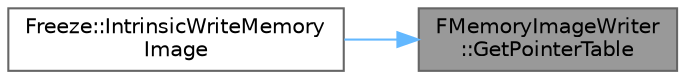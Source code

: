 digraph "FMemoryImageWriter::GetPointerTable"
{
 // INTERACTIVE_SVG=YES
 // LATEX_PDF_SIZE
  bgcolor="transparent";
  edge [fontname=Helvetica,fontsize=10,labelfontname=Helvetica,labelfontsize=10];
  node [fontname=Helvetica,fontsize=10,shape=box,height=0.2,width=0.4];
  rankdir="RL";
  Node1 [id="Node000001",label="FMemoryImageWriter\l::GetPointerTable",height=0.2,width=0.4,color="gray40", fillcolor="grey60", style="filled", fontcolor="black",tooltip=" "];
  Node1 -> Node2 [id="edge1_Node000001_Node000002",dir="back",color="steelblue1",style="solid",tooltip=" "];
  Node2 [id="Node000002",label="Freeze::IntrinsicWriteMemory\lImage",height=0.2,width=0.4,color="grey40", fillcolor="white", style="filled",URL="$d3/d60/namespaceFreeze.html#ad5af1ad7c260384ceb2f9de67e10bded",tooltip=" "];
}
